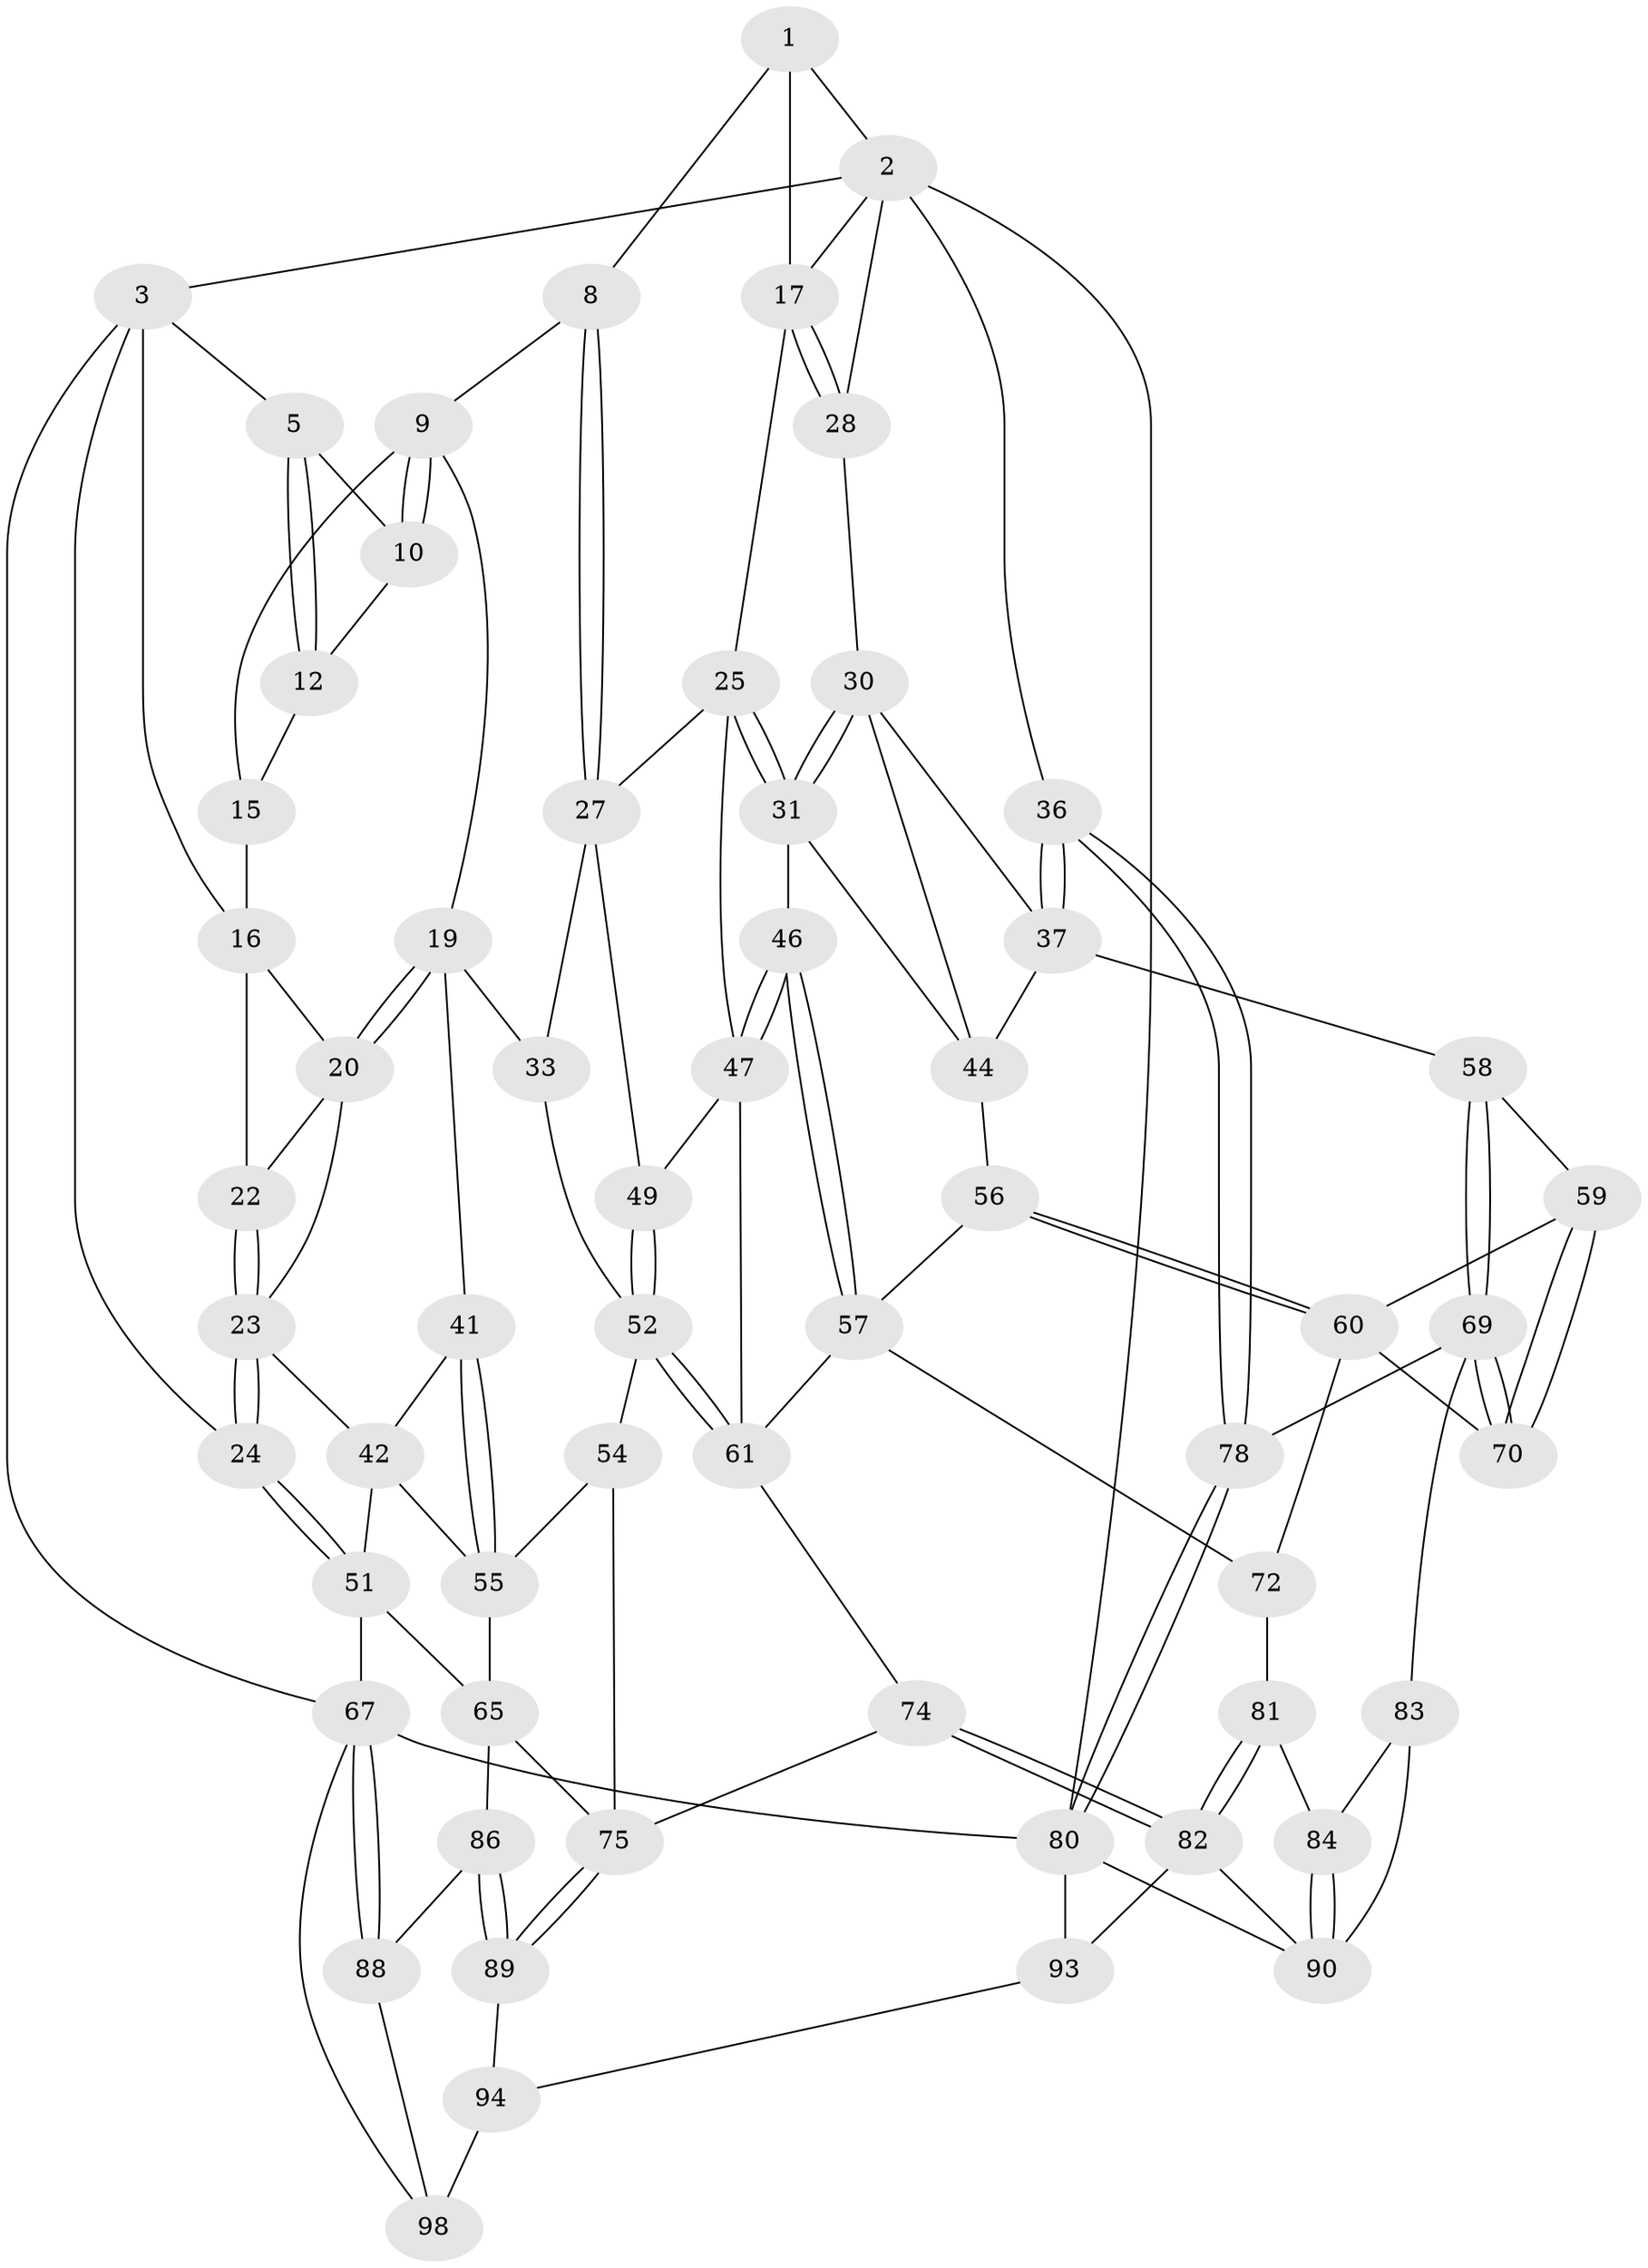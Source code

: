 // Generated by graph-tools (version 1.1) at 2025/24/03/03/25 07:24:34]
// undirected, 60 vertices, 135 edges
graph export_dot {
graph [start="1"]
  node [color=gray90,style=filled];
  1 [pos="+0.3893888044141555+0",super="+7"];
  2 [pos="+0.7295693623855036+0",super="+29"];
  3 [pos="+0+0",super="+4"];
  5 [pos="+0+0",super="+6"];
  8 [pos="+0.3712357039930429+0.12345358894158957"];
  9 [pos="+0.2819841920102416+0.1455092683289804",super="+14"];
  10 [pos="+0.2522566514737023+0.04690714497184947",super="+11"];
  12 [pos="+0.11740465321074563+0",super="+13"];
  15 [pos="+0.1819689211059957+0.08992077757587043"];
  16 [pos="+0.09340646827035623+0.08442106273087797",super="+21"];
  17 [pos="+0.7432309113488691+0",super="+18"];
  19 [pos="+0.22897626969303564+0.20223542873199488",super="+34"];
  20 [pos="+0.22412705127441906+0.2026831751219175",super="+35"];
  22 [pos="+0.059410314440769725+0.2006919823208867"];
  23 [pos="+0+0.21664428380908632",super="+40"];
  24 [pos="+0+0.23711827219415707"];
  25 [pos="+0.5451383376809835+0.19461789249868033",super="+26"];
  27 [pos="+0.4402632888332218+0.24439468505801057",super="+32"];
  28 [pos="+0.7850188579421052+0.07051190256214097"];
  30 [pos="+0.7844661119552448+0.1513835080297441",super="+39"];
  31 [pos="+0.6418562990993523+0.31287205241773297",super="+45"];
  33 [pos="+0.3246175055173665+0.3016862255860174"];
  36 [pos="+1+0.36490366265501617"];
  37 [pos="+1+0.3660142340004411",super="+38"];
  41 [pos="+0.16572272422662382+0.40502428603266216"];
  42 [pos="+0.12478194877751236+0.4018869847412536",super="+43"];
  44 [pos="+0.7957497016082662+0.32631088552650583",super="+50"];
  46 [pos="+0.6351878769641801+0.3620466876832285"];
  47 [pos="+0.5952489443597937+0.36654151568751625",super="+48"];
  49 [pos="+0.4484244366022991+0.309018141294204"];
  51 [pos="+0+0.4512501162409954",super="+66"];
  52 [pos="+0.3819561570276748+0.46433902998330967",super="+53"];
  54 [pos="+0.27400789744186044+0.484312622770316"];
  55 [pos="+0.27380727281829537+0.48425435399567884",super="+64"];
  56 [pos="+0.8284377475408649+0.45288826880842076"];
  57 [pos="+0.6562016660213736+0.40723487689723076",super="+62"];
  58 [pos="+0.8938936399238887+0.44720306838038637"];
  59 [pos="+0.8557371763313155+0.45386166171722414"];
  60 [pos="+0.8303063182811592+0.45476105366381026",super="+71"];
  61 [pos="+0.43731380399443026+0.4930654331431471",super="+63"];
  65 [pos="+0.10219841047308569+0.624757112251955",super="+77"];
  67 [pos="+0+1",super="+68"];
  69 [pos="+0.952642417965327+0.6283866227234927",super="+79"];
  70 [pos="+0.9141797531497313+0.6093363536915695"];
  72 [pos="+0.7676212071211569+0.5922739516994113",super="+73"];
  74 [pos="+0.4169320974265653+0.7175396432808073"];
  75 [pos="+0.3985872889498447+0.7245689050514413",super="+76"];
  78 [pos="+1+0.7198313756202896"];
  80 [pos="+1+1",super="+97"];
  81 [pos="+0.5886008788274135+0.7320098684745084",super="+85"];
  82 [pos="+0.5630865662648976+0.7639603021039456",super="+91"];
  83 [pos="+1+0.7125308142019059"];
  84 [pos="+0.7947611185723573+0.7095857148807201"];
  86 [pos="+0.18729149259919867+0.7033065400169147",super="+87"];
  88 [pos="+0.07956777989651423+0.8960642091358442"];
  89 [pos="+0.36376670304788017+0.7651811787423515",super="+96"];
  90 [pos="+0.7717242354725156+0.86105058194188",super="+92"];
  93 [pos="+0.5140911797364552+1"];
  94 [pos="+0.42858734897181733+1",super="+95"];
  98 [pos="+0.2740357965893017+0.8703738857922177",super="+99"];
  1 -- 2;
  1 -- 8;
  1 -- 17;
  2 -- 3;
  2 -- 17;
  2 -- 80;
  2 -- 28;
  2 -- 36;
  3 -- 24;
  3 -- 16;
  3 -- 5;
  3 -- 67;
  5 -- 12;
  5 -- 12;
  5 -- 10;
  8 -- 9;
  8 -- 27;
  8 -- 27;
  9 -- 10;
  9 -- 10;
  9 -- 19;
  9 -- 15;
  10 -- 12;
  12 -- 15;
  15 -- 16;
  16 -- 20;
  16 -- 22;
  17 -- 28;
  17 -- 28;
  17 -- 25;
  19 -- 20;
  19 -- 20;
  19 -- 33;
  19 -- 41;
  20 -- 22;
  20 -- 23;
  22 -- 23;
  22 -- 23;
  23 -- 24;
  23 -- 24;
  23 -- 42;
  24 -- 51;
  24 -- 51;
  25 -- 31;
  25 -- 31;
  25 -- 27;
  25 -- 47;
  27 -- 33;
  27 -- 49;
  28 -- 30;
  30 -- 31;
  30 -- 31;
  30 -- 44;
  30 -- 37;
  31 -- 44;
  31 -- 46;
  33 -- 52;
  36 -- 37;
  36 -- 37;
  36 -- 78;
  36 -- 78;
  37 -- 58;
  37 -- 44;
  41 -- 42;
  41 -- 55;
  41 -- 55;
  42 -- 51;
  42 -- 55;
  44 -- 56;
  46 -- 47;
  46 -- 47;
  46 -- 57;
  46 -- 57;
  47 -- 49;
  47 -- 61;
  49 -- 52;
  49 -- 52;
  51 -- 65;
  51 -- 67;
  52 -- 61;
  52 -- 61;
  52 -- 54;
  54 -- 55;
  54 -- 75;
  55 -- 65;
  56 -- 57;
  56 -- 60;
  56 -- 60;
  57 -- 61;
  57 -- 72;
  58 -- 59;
  58 -- 69;
  58 -- 69;
  59 -- 60;
  59 -- 70;
  59 -- 70;
  60 -- 72;
  60 -- 70;
  61 -- 74;
  65 -- 86;
  65 -- 75;
  67 -- 88;
  67 -- 88;
  67 -- 80;
  67 -- 98;
  69 -- 70;
  69 -- 70;
  69 -- 83;
  69 -- 78;
  72 -- 81 [weight=2];
  74 -- 75;
  74 -- 82;
  74 -- 82;
  75 -- 89;
  75 -- 89;
  78 -- 80;
  78 -- 80;
  80 -- 93;
  80 -- 90;
  81 -- 82;
  81 -- 82;
  81 -- 84;
  82 -- 90;
  82 -- 93;
  83 -- 84;
  83 -- 90;
  84 -- 90;
  84 -- 90;
  86 -- 89 [weight=2];
  86 -- 89;
  86 -- 88;
  88 -- 98;
  89 -- 94;
  93 -- 94;
  94 -- 98 [weight=2];
}
